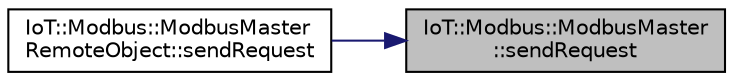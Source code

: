 digraph "IoT::Modbus::ModbusMaster::sendRequest"
{
 // LATEX_PDF_SIZE
  edge [fontname="Helvetica",fontsize="10",labelfontname="Helvetica",labelfontsize="10"];
  node [fontname="Helvetica",fontsize="10",shape=record];
  rankdir="RL";
  Node1 [label="IoT::Modbus::ModbusMaster\l::sendRequest",height=0.2,width=0.4,color="black", fillcolor="grey75", style="filled", fontcolor="black",tooltip="Destroys the ModbusMaster."];
  Node1 -> Node2 [dir="back",color="midnightblue",fontsize="10",style="solid"];
  Node2 [label="IoT::Modbus::ModbusMaster\lRemoteObject::sendRequest",height=0.2,width=0.4,color="black", fillcolor="white", style="filled",URL="$classIoT_1_1Modbus_1_1ModbusMasterRemoteObject.html#ac441371d2f08fb4cdf3f9e59f11d8aaf",tooltip=" "];
}
